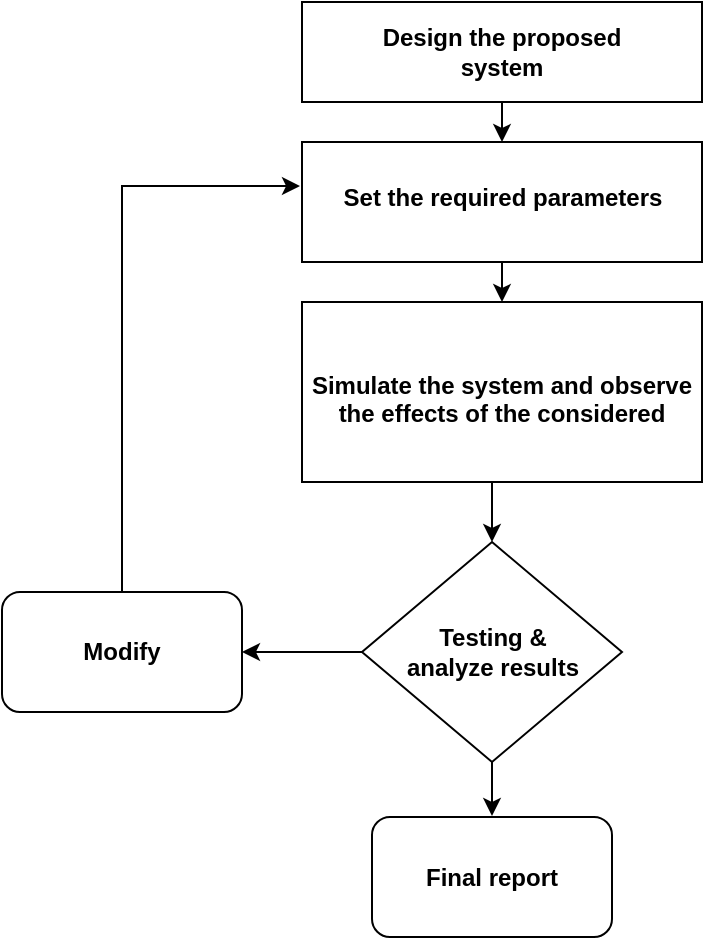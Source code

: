 <mxfile version="20.7.4" type="device"><diagram id="Ikl6U4AZaxCgKPHpEGKS" name="Page-1"><mxGraphModel dx="880" dy="452" grid="0" gridSize="10" guides="1" tooltips="1" connect="1" arrows="1" fold="1" page="1" pageScale="1" pageWidth="850" pageHeight="1100" math="0" shadow="0"><root><mxCell id="0"/><mxCell id="1" parent="0"/><mxCell id="10rlmDzdZPhXsxthQoV1-1" value="" style="rounded=0;whiteSpace=wrap;html=1;" vertex="1" parent="1"><mxGeometry x="360" y="210" width="200" height="50" as="geometry"/></mxCell><mxCell id="10rlmDzdZPhXsxthQoV1-2" value="&lt;b&gt;Design the proposed system&lt;/b&gt;" style="text;html=1;strokeColor=none;fillColor=none;align=center;verticalAlign=middle;whiteSpace=wrap;rounded=0;" vertex="1" parent="1"><mxGeometry x="390" y="220" width="140" height="30" as="geometry"/></mxCell><mxCell id="10rlmDzdZPhXsxthQoV1-3" value="" style="rounded=0;whiteSpace=wrap;html=1;" vertex="1" parent="1"><mxGeometry x="360" y="280" width="200" height="60" as="geometry"/></mxCell><mxCell id="10rlmDzdZPhXsxthQoV1-4" value="&lt;b&gt;Set the required parameters&lt;/b&gt;" style="text;html=1;strokeColor=none;fillColor=none;align=center;verticalAlign=middle;whiteSpace=wrap;rounded=0;" vertex="1" parent="1"><mxGeometry x="377.5" y="295" width="165" height="25" as="geometry"/></mxCell><mxCell id="10rlmDzdZPhXsxthQoV1-5" value="" style="rounded=0;whiteSpace=wrap;html=1;" vertex="1" parent="1"><mxGeometry x="360" y="360" width="200" height="90" as="geometry"/></mxCell><mxCell id="10rlmDzdZPhXsxthQoV1-6" value="&lt;span id=&quot;docs-internal-guid-4629bc0c-7fff-6241-e934-ca374c48ebd9&quot;&gt;&lt;p style=&quot;line-height: 1.2; margin-top: 0pt; margin-bottom: 0pt;&quot; dir=&quot;ltr&quot;&gt;&lt;span style=&quot;background-color: transparent; font-weight: 700; font-variant-numeric: normal; font-variant-east-asian: normal; vertical-align: baseline;&quot;&gt;&lt;font style=&quot;font-size: 12px;&quot;&gt;Simulate the system and observe the effects of the considered&lt;/font&gt;&lt;/span&gt;&lt;/p&gt;&lt;div&gt;&lt;span style=&quot;font-size: 24pt; font-family: &amp;quot;Times New Roman&amp;quot;; background-color: transparent; font-weight: 700; font-variant-numeric: normal; font-variant-east-asian: normal; vertical-align: baseline;&quot;&gt;&lt;br&gt;&lt;/span&gt;&lt;/div&gt;&lt;/span&gt;" style="text;html=1;strokeColor=none;fillColor=none;align=center;verticalAlign=middle;whiteSpace=wrap;rounded=0;" vertex="1" parent="1"><mxGeometry x="355" y="400" width="210" height="55" as="geometry"/></mxCell><mxCell id="10rlmDzdZPhXsxthQoV1-7" value="" style="rhombus;whiteSpace=wrap;html=1;fontFamily=Helvetica;fontSize=12;" vertex="1" parent="1"><mxGeometry x="390" y="480" width="130" height="110" as="geometry"/></mxCell><mxCell id="10rlmDzdZPhXsxthQoV1-8" value="&lt;b&gt;Testing &amp;amp; analyze results&lt;/b&gt;" style="text;html=1;strokeColor=none;fillColor=none;align=center;verticalAlign=middle;whiteSpace=wrap;rounded=0;fontFamily=Helvetica;fontSize=12;" vertex="1" parent="1"><mxGeometry x="407.5" y="520" width="95" height="30" as="geometry"/></mxCell><mxCell id="10rlmDzdZPhXsxthQoV1-9" value="" style="rounded=1;whiteSpace=wrap;html=1;fontFamily=Helvetica;fontSize=12;" vertex="1" parent="1"><mxGeometry x="395" y="617.5" width="120" height="60" as="geometry"/></mxCell><mxCell id="10rlmDzdZPhXsxthQoV1-10" value="&lt;b&gt;Final report&lt;/b&gt;" style="text;html=1;strokeColor=none;fillColor=none;align=center;verticalAlign=middle;whiteSpace=wrap;rounded=0;fontFamily=Helvetica;fontSize=12;" vertex="1" parent="1"><mxGeometry x="420" y="635" width="70" height="25" as="geometry"/></mxCell><mxCell id="10rlmDzdZPhXsxthQoV1-11" value="" style="rounded=1;whiteSpace=wrap;html=1;fontFamily=Helvetica;fontSize=12;" vertex="1" parent="1"><mxGeometry x="210" y="505" width="120" height="60" as="geometry"/></mxCell><mxCell id="10rlmDzdZPhXsxthQoV1-13" value="&lt;b&gt;Modify&lt;/b&gt;" style="text;html=1;strokeColor=none;fillColor=none;align=center;verticalAlign=middle;whiteSpace=wrap;rounded=0;fontFamily=Helvetica;fontSize=12;" vertex="1" parent="1"><mxGeometry x="240" y="520" width="60" height="30" as="geometry"/></mxCell><mxCell id="10rlmDzdZPhXsxthQoV1-14" value="" style="endArrow=classic;html=1;rounded=0;fontFamily=Helvetica;fontSize=12;exitX=0.5;exitY=1;exitDx=0;exitDy=0;entryX=0.5;entryY=0;entryDx=0;entryDy=0;" edge="1" parent="1" source="10rlmDzdZPhXsxthQoV1-1" target="10rlmDzdZPhXsxthQoV1-3"><mxGeometry width="50" height="50" relative="1" as="geometry"><mxPoint x="457" y="427" as="sourcePoint"/><mxPoint x="460" y="286" as="targetPoint"/></mxGeometry></mxCell><mxCell id="10rlmDzdZPhXsxthQoV1-15" value="" style="endArrow=classic;html=1;rounded=0;fontFamily=Helvetica;fontSize=12;exitX=0.5;exitY=1;exitDx=0;exitDy=0;" edge="1" parent="1" source="10rlmDzdZPhXsxthQoV1-3" target="10rlmDzdZPhXsxthQoV1-5"><mxGeometry width="50" height="50" relative="1" as="geometry"><mxPoint x="478" y="270" as="sourcePoint"/><mxPoint x="478" y="291.02" as="targetPoint"/></mxGeometry></mxCell><mxCell id="10rlmDzdZPhXsxthQoV1-17" value="" style="endArrow=classic;html=1;rounded=0;fontFamily=Helvetica;fontSize=12;entryX=0.5;entryY=0;entryDx=0;entryDy=0;" edge="1" parent="1" target="10rlmDzdZPhXsxthQoV1-7"><mxGeometry width="50" height="50" relative="1" as="geometry"><mxPoint x="455" y="450" as="sourcePoint"/><mxPoint x="507" y="377" as="targetPoint"/></mxGeometry></mxCell><mxCell id="10rlmDzdZPhXsxthQoV1-19" value="" style="endArrow=classic;html=1;rounded=0;fontFamily=Helvetica;fontSize=12;exitX=0.5;exitY=1;exitDx=0;exitDy=0;" edge="1" parent="1" source="10rlmDzdZPhXsxthQoV1-7"><mxGeometry width="50" height="50" relative="1" as="geometry"><mxPoint x="457" y="527" as="sourcePoint"/><mxPoint x="455" y="617" as="targetPoint"/></mxGeometry></mxCell><mxCell id="10rlmDzdZPhXsxthQoV1-21" value="" style="endArrow=classic;html=1;rounded=0;fontFamily=Helvetica;fontSize=12;exitX=0;exitY=0.5;exitDx=0;exitDy=0;" edge="1" parent="1" source="10rlmDzdZPhXsxthQoV1-7" target="10rlmDzdZPhXsxthQoV1-11"><mxGeometry width="50" height="50" relative="1" as="geometry"><mxPoint x="457" y="527" as="sourcePoint"/><mxPoint x="507" y="477" as="targetPoint"/></mxGeometry></mxCell><mxCell id="10rlmDzdZPhXsxthQoV1-22" value="" style="endArrow=classic;html=1;rounded=0;fontFamily=Helvetica;fontSize=12;exitX=0.5;exitY=0;exitDx=0;exitDy=0;" edge="1" parent="1" source="10rlmDzdZPhXsxthQoV1-11"><mxGeometry width="50" height="50" relative="1" as="geometry"><mxPoint x="457" y="527" as="sourcePoint"/><mxPoint x="359" y="302" as="targetPoint"/><Array as="points"><mxPoint x="270" y="302"/></Array></mxGeometry></mxCell></root></mxGraphModel></diagram></mxfile>